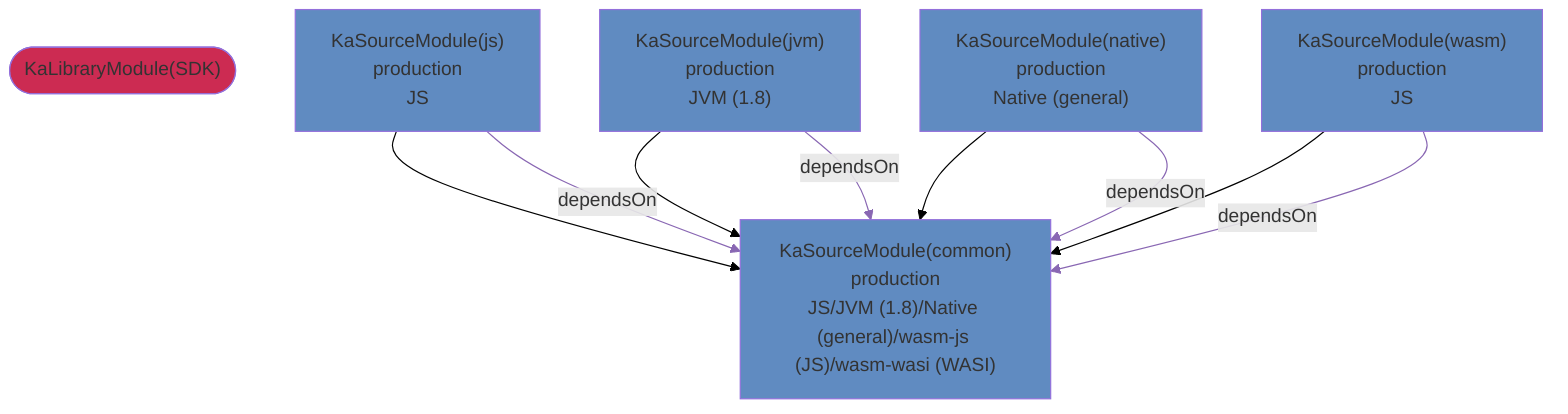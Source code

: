 graph TD
  KaLibraryModule_0(["KaLibraryModule(SDK)"])
  KaSourceModule_1["KaSourceModule(common)<br />production<br />JS/JVM (1.8)/Native (general)/wasm-js (JS)/wasm-wasi (WASI)"]
  KaSourceModule_2["KaSourceModule(js)<br />production<br />JS"]
  KaSourceModule_3["KaSourceModule(jvm)<br />production<br />JVM (1.8)"]
  KaSourceModule_4["KaSourceModule(native)<br />production<br />Native (general)"]
  KaSourceModule_5["KaSourceModule(wasm)<br />production<br />JS"]
  style KaLibraryModule_0 fill:#CC2B52
  style KaSourceModule_1 fill:#608BC1
  style KaSourceModule_2 fill:#608BC1
  style KaSourceModule_3 fill:#608BC1
  style KaSourceModule_4 fill:#608BC1
  style KaSourceModule_5 fill:#608BC1
  KaSourceModule_2 --> KaSourceModule_1
  KaSourceModule_3 --> KaSourceModule_1
  KaSourceModule_4 --> KaSourceModule_1
  KaSourceModule_5 --> KaSourceModule_1
  KaSourceModule_2 --dependsOn--> KaSourceModule_1
  KaSourceModule_3 --dependsOn--> KaSourceModule_1
  KaSourceModule_4 --dependsOn--> KaSourceModule_1
  KaSourceModule_5 --dependsOn--> KaSourceModule_1
  linkStyle 0 stroke:black
  linkStyle 1 stroke:black
  linkStyle 2 stroke:black
  linkStyle 3 stroke:black
  linkStyle 4 stroke:#8967B3
  linkStyle 5 stroke:#8967B3
  linkStyle 6 stroke:#8967B3
  linkStyle 7 stroke:#8967B3